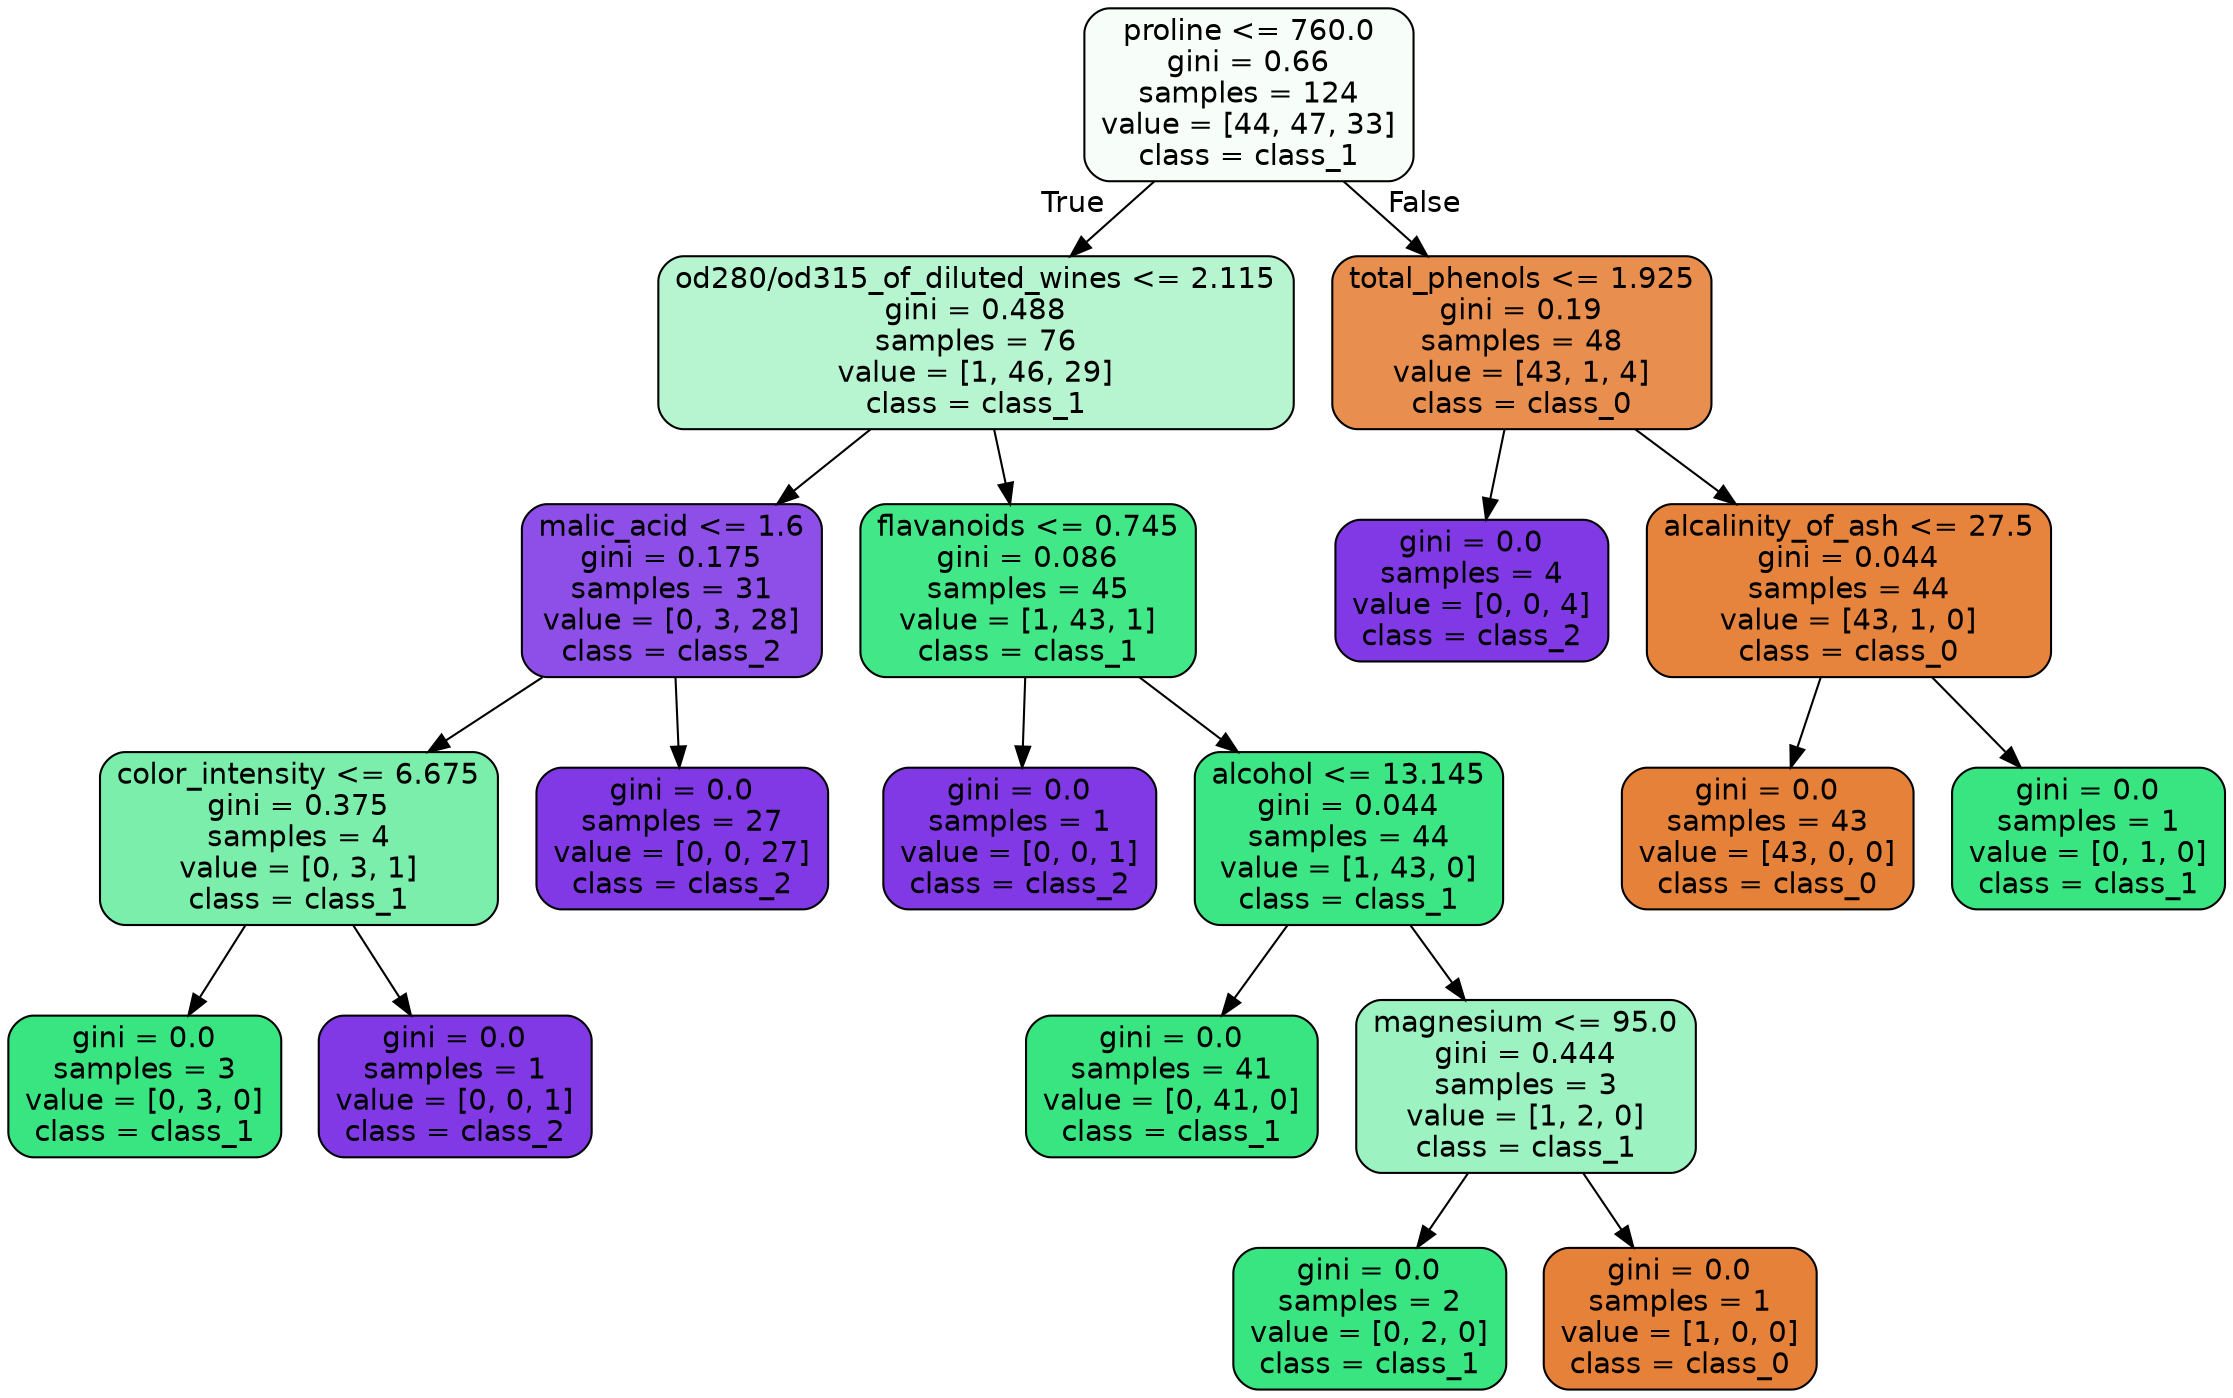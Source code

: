 digraph Tree {
node [shape=box, style="filled, rounded", color="black", fontname=helvetica] ;
edge [fontname=helvetica] ;
0 [label="proline <= 760.0\ngini = 0.66\nsamples = 124\nvalue = [44, 47, 33]\nclass = class_1", fillcolor="#39e5810a"] ;
1 [label="od280/od315_of_diluted_wines <= 2.115\ngini = 0.488\nsamples = 76\nvalue = [1, 46, 29]\nclass = class_1", fillcolor="#39e5815c"] ;
0 -> 1 [labeldistance=2.5, labelangle=45, headlabel="True"] ;
2 [label="malic_acid <= 1.6\ngini = 0.175\nsamples = 31\nvalue = [0, 3, 28]\nclass = class_2", fillcolor="#8139e5e4"] ;
1 -> 2 ;
3 [label="color_intensity <= 6.675\ngini = 0.375\nsamples = 4\nvalue = [0, 3, 1]\nclass = class_1", fillcolor="#39e581aa"] ;
2 -> 3 ;
4 [label="gini = 0.0\nsamples = 3\nvalue = [0, 3, 0]\nclass = class_1", fillcolor="#39e581ff"] ;
3 -> 4 ;
5 [label="gini = 0.0\nsamples = 1\nvalue = [0, 0, 1]\nclass = class_2", fillcolor="#8139e5ff"] ;
3 -> 5 ;
6 [label="gini = 0.0\nsamples = 27\nvalue = [0, 0, 27]\nclass = class_2", fillcolor="#8139e5ff"] ;
2 -> 6 ;
7 [label="flavanoids <= 0.745\ngini = 0.086\nsamples = 45\nvalue = [1, 43, 1]\nclass = class_1", fillcolor="#39e581f3"] ;
1 -> 7 ;
8 [label="gini = 0.0\nsamples = 1\nvalue = [0, 0, 1]\nclass = class_2", fillcolor="#8139e5ff"] ;
7 -> 8 ;
9 [label="alcohol <= 13.145\ngini = 0.044\nsamples = 44\nvalue = [1, 43, 0]\nclass = class_1", fillcolor="#39e581f9"] ;
7 -> 9 ;
10 [label="gini = 0.0\nsamples = 41\nvalue = [0, 41, 0]\nclass = class_1", fillcolor="#39e581ff"] ;
9 -> 10 ;
11 [label="magnesium <= 95.0\ngini = 0.444\nsamples = 3\nvalue = [1, 2, 0]\nclass = class_1", fillcolor="#39e5817f"] ;
9 -> 11 ;
12 [label="gini = 0.0\nsamples = 2\nvalue = [0, 2, 0]\nclass = class_1", fillcolor="#39e581ff"] ;
11 -> 12 ;
13 [label="gini = 0.0\nsamples = 1\nvalue = [1, 0, 0]\nclass = class_0", fillcolor="#e58139ff"] ;
11 -> 13 ;
14 [label="total_phenols <= 1.925\ngini = 0.19\nsamples = 48\nvalue = [43, 1, 4]\nclass = class_0", fillcolor="#e58139e2"] ;
0 -> 14 [labeldistance=2.5, labelangle=-45, headlabel="False"] ;
15 [label="gini = 0.0\nsamples = 4\nvalue = [0, 0, 4]\nclass = class_2", fillcolor="#8139e5ff"] ;
14 -> 15 ;
16 [label="alcalinity_of_ash <= 27.5\ngini = 0.044\nsamples = 44\nvalue = [43, 1, 0]\nclass = class_0", fillcolor="#e58139f9"] ;
14 -> 16 ;
17 [label="gini = 0.0\nsamples = 43\nvalue = [43, 0, 0]\nclass = class_0", fillcolor="#e58139ff"] ;
16 -> 17 ;
18 [label="gini = 0.0\nsamples = 1\nvalue = [0, 1, 0]\nclass = class_1", fillcolor="#39e581ff"] ;
16 -> 18 ;
}
